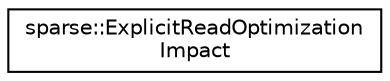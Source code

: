 digraph "Graphical Class Hierarchy"
{
 // LATEX_PDF_SIZE
  edge [fontname="Helvetica",fontsize="10",labelfontname="Helvetica",labelfontsize="10"];
  node [fontname="Helvetica",fontsize="10",shape=record];
  rankdir="LR";
  Node0 [label="sparse::ExplicitReadOptimization\lImpact",height=0.2,width=0.4,color="black", fillcolor="white", style="filled",URL="$structsparse_1_1ExplicitReadOptimizationImpact.html",tooltip=" "];
}
